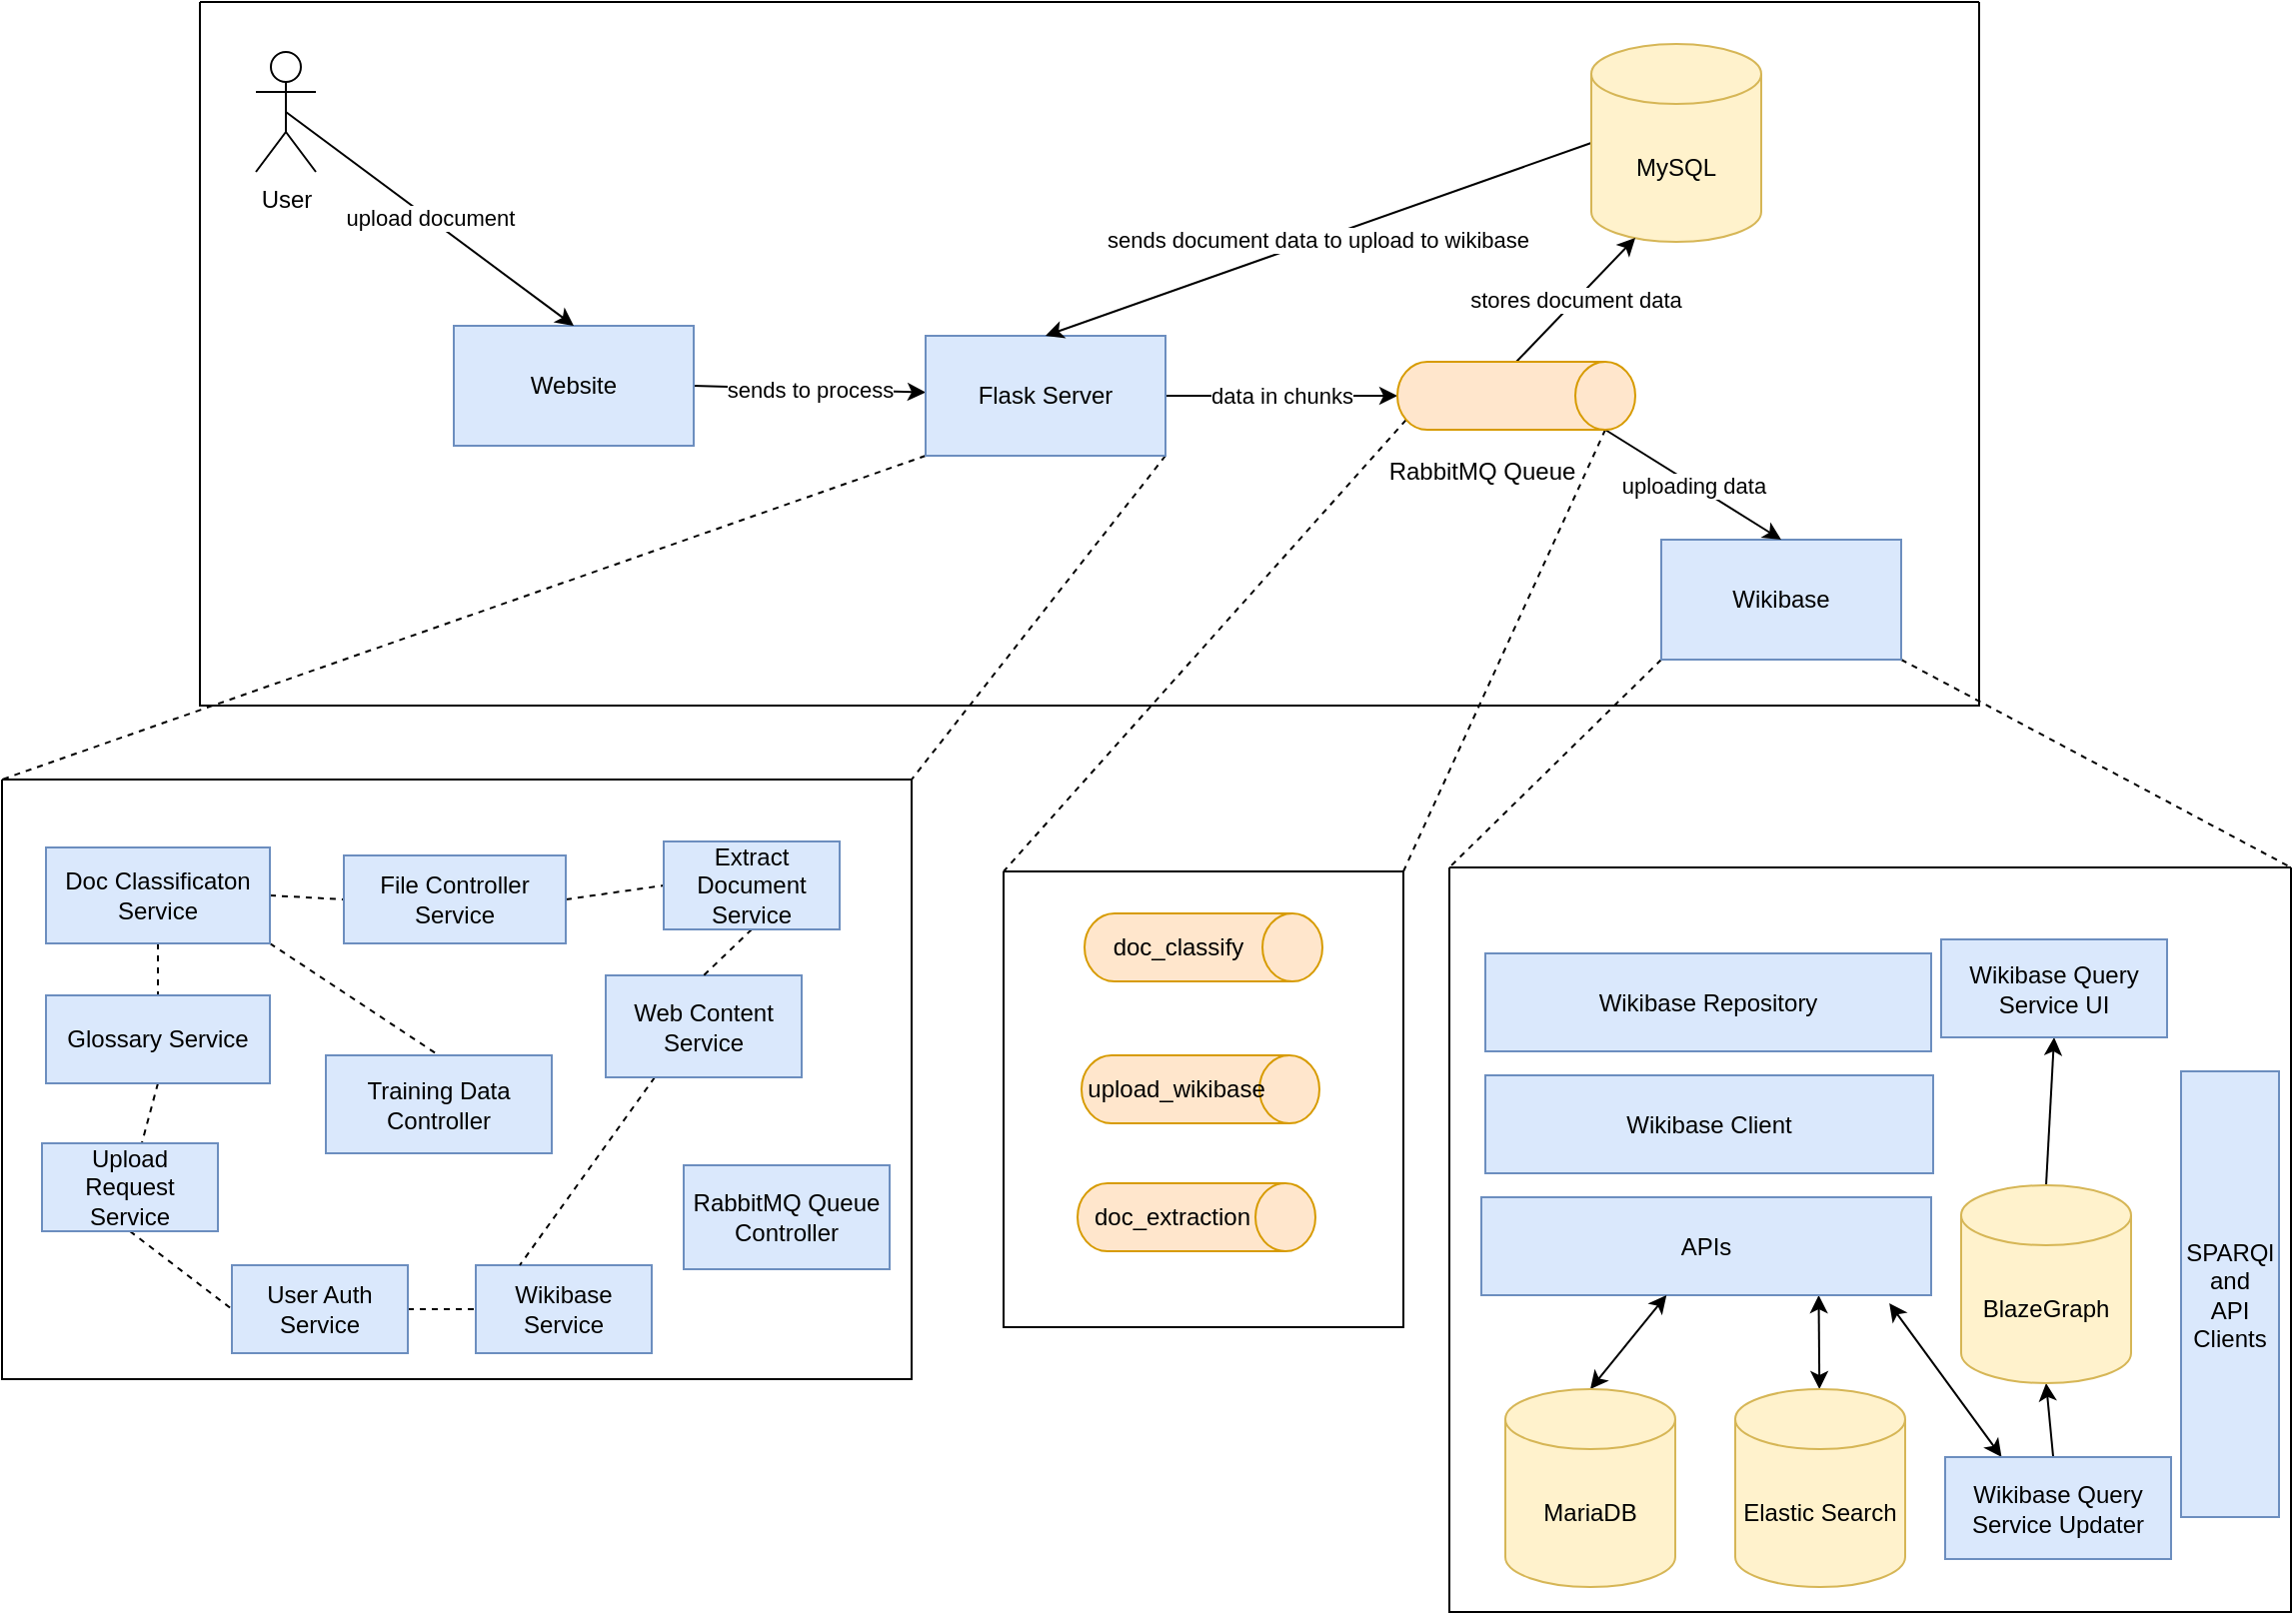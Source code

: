 <mxfile version="20.0.4" type="github">
  <diagram id="mi46XuBP067MI78u7ueu" name="Page-1">
    <mxGraphModel dx="1422" dy="793" grid="0" gridSize="10" guides="1" tooltips="1" connect="1" arrows="1" fold="1" page="1" pageScale="1" pageWidth="1169" pageHeight="1654" math="0" shadow="0">
      <root>
        <mxCell id="0" />
        <mxCell id="1" parent="0" />
        <mxCell id="1isT-Oo_DPWGHDvNr50Y-25" value="sends to process" style="edgeStyle=none;rounded=0;orthogonalLoop=1;jettySize=auto;html=1;exitX=1;exitY=0.5;exitDx=0;exitDy=0;" edge="1" parent="1" source="1isT-Oo_DPWGHDvNr50Y-12" target="1isT-Oo_DPWGHDvNr50Y-13">
          <mxGeometry relative="1" as="geometry" />
        </mxCell>
        <mxCell id="1isT-Oo_DPWGHDvNr50Y-26" value="data in chunks" style="edgeStyle=none;rounded=0;orthogonalLoop=1;jettySize=auto;html=1;exitX=1;exitY=0.5;exitDx=0;exitDy=0;" edge="1" parent="1" source="1isT-Oo_DPWGHDvNr50Y-13" target="1isT-Oo_DPWGHDvNr50Y-19">
          <mxGeometry relative="1" as="geometry" />
        </mxCell>
        <mxCell id="1isT-Oo_DPWGHDvNr50Y-35" style="edgeStyle=none;rounded=0;orthogonalLoop=1;jettySize=auto;html=1;exitX=0;exitY=1;exitDx=0;exitDy=0;entryX=0;entryY=0;entryDx=0;entryDy=0;endArrow=none;endFill=0;dashed=1;" edge="1" parent="1" source="1isT-Oo_DPWGHDvNr50Y-13" target="1isT-Oo_DPWGHDvNr50Y-34">
          <mxGeometry relative="1" as="geometry" />
        </mxCell>
        <mxCell id="1isT-Oo_DPWGHDvNr50Y-36" style="edgeStyle=none;rounded=0;orthogonalLoop=1;jettySize=auto;html=1;exitX=1;exitY=1;exitDx=0;exitDy=0;entryX=1;entryY=0;entryDx=0;entryDy=0;dashed=1;endArrow=none;endFill=0;" edge="1" parent="1" source="1isT-Oo_DPWGHDvNr50Y-13" target="1isT-Oo_DPWGHDvNr50Y-34">
          <mxGeometry relative="1" as="geometry" />
        </mxCell>
        <mxCell id="1isT-Oo_DPWGHDvNr50Y-13" value="Flask Server" style="rounded=0;whiteSpace=wrap;html=1;fillColor=#dae8fc;strokeColor=#6c8ebf;" vertex="1" parent="1">
          <mxGeometry x="471" y="189" width="120" height="60" as="geometry" />
        </mxCell>
        <mxCell id="1isT-Oo_DPWGHDvNr50Y-38" style="edgeStyle=none;rounded=0;orthogonalLoop=1;jettySize=auto;html=1;exitX=0;exitY=1;exitDx=0;exitDy=0;entryX=0;entryY=0;entryDx=0;entryDy=0;dashed=1;endArrow=none;endFill=0;" edge="1" parent="1" source="1isT-Oo_DPWGHDvNr50Y-16" target="1isT-Oo_DPWGHDvNr50Y-37">
          <mxGeometry relative="1" as="geometry" />
        </mxCell>
        <mxCell id="1isT-Oo_DPWGHDvNr50Y-39" style="edgeStyle=none;rounded=0;orthogonalLoop=1;jettySize=auto;html=1;exitX=1;exitY=1;exitDx=0;exitDy=0;entryX=1;entryY=0;entryDx=0;entryDy=0;dashed=1;endArrow=none;endFill=0;" edge="1" parent="1" source="1isT-Oo_DPWGHDvNr50Y-16" target="1isT-Oo_DPWGHDvNr50Y-37">
          <mxGeometry relative="1" as="geometry" />
        </mxCell>
        <mxCell id="1isT-Oo_DPWGHDvNr50Y-16" value="Wikibase" style="rounded=0;whiteSpace=wrap;html=1;fillColor=#dae8fc;strokeColor=#6c8ebf;" vertex="1" parent="1">
          <mxGeometry x="839" y="291" width="120" height="60" as="geometry" />
        </mxCell>
        <mxCell id="1isT-Oo_DPWGHDvNr50Y-28" value="sends document data to upload to wikibase" style="edgeStyle=none;rounded=0;orthogonalLoop=1;jettySize=auto;html=1;exitX=0;exitY=0.5;exitDx=0;exitDy=0;exitPerimeter=0;entryX=0.5;entryY=0;entryDx=0;entryDy=0;" edge="1" parent="1" source="1isT-Oo_DPWGHDvNr50Y-17" target="1isT-Oo_DPWGHDvNr50Y-13">
          <mxGeometry relative="1" as="geometry" />
        </mxCell>
        <mxCell id="1isT-Oo_DPWGHDvNr50Y-17" value="MySQL " style="shape=cylinder3;whiteSpace=wrap;html=1;boundedLbl=1;backgroundOutline=1;size=15;fillColor=#fff2cc;strokeColor=#d6b656;" vertex="1" parent="1">
          <mxGeometry x="804" y="43" width="85" height="99" as="geometry" />
        </mxCell>
        <mxCell id="1isT-Oo_DPWGHDvNr50Y-27" value="stores document data" style="edgeStyle=none;rounded=0;orthogonalLoop=1;jettySize=auto;html=1;exitX=0;exitY=0.5;exitDx=0;exitDy=0;exitPerimeter=0;entryX=0.259;entryY=0.98;entryDx=0;entryDy=0;entryPerimeter=0;" edge="1" parent="1" source="1isT-Oo_DPWGHDvNr50Y-19" target="1isT-Oo_DPWGHDvNr50Y-17">
          <mxGeometry relative="1" as="geometry" />
        </mxCell>
        <mxCell id="1isT-Oo_DPWGHDvNr50Y-29" value="uploading data" style="edgeStyle=none;rounded=0;orthogonalLoop=1;jettySize=auto;html=1;exitX=1;exitY=0;exitDx=0;exitDy=15;exitPerimeter=0;entryX=0.5;entryY=0;entryDx=0;entryDy=0;" edge="1" parent="1" source="1isT-Oo_DPWGHDvNr50Y-19" target="1isT-Oo_DPWGHDvNr50Y-16">
          <mxGeometry relative="1" as="geometry" />
        </mxCell>
        <mxCell id="1isT-Oo_DPWGHDvNr50Y-82" style="edgeStyle=none;rounded=0;orthogonalLoop=1;jettySize=auto;html=1;exitX=0.855;exitY=1;exitDx=0;exitDy=-4.35;exitPerimeter=0;entryX=0;entryY=0;entryDx=0;entryDy=0;dashed=1;startArrow=none;startFill=0;endArrow=none;endFill=0;" edge="1" parent="1" source="1isT-Oo_DPWGHDvNr50Y-19" target="1isT-Oo_DPWGHDvNr50Y-81">
          <mxGeometry relative="1" as="geometry" />
        </mxCell>
        <mxCell id="1isT-Oo_DPWGHDvNr50Y-83" style="edgeStyle=none;rounded=0;orthogonalLoop=1;jettySize=auto;html=1;exitX=1;exitY=0;exitDx=0;exitDy=15;exitPerimeter=0;entryX=1;entryY=0;entryDx=0;entryDy=0;dashed=1;startArrow=none;startFill=0;endArrow=none;endFill=0;" edge="1" parent="1" source="1isT-Oo_DPWGHDvNr50Y-19" target="1isT-Oo_DPWGHDvNr50Y-81">
          <mxGeometry relative="1" as="geometry" />
        </mxCell>
        <mxCell id="1isT-Oo_DPWGHDvNr50Y-19" value="" style="shape=cylinder3;whiteSpace=wrap;html=1;boundedLbl=1;backgroundOutline=1;size=15;direction=south;fillColor=#ffe6cc;strokeColor=#d79b00;" vertex="1" parent="1">
          <mxGeometry x="707" y="202" width="119" height="34" as="geometry" />
        </mxCell>
        <mxCell id="1isT-Oo_DPWGHDvNr50Y-20" value="RabbitMQ Queue" style="text;html=1;align=center;verticalAlign=middle;resizable=0;points=[];autosize=1;strokeColor=none;fillColor=none;" vertex="1" parent="1">
          <mxGeometry x="693" y="244" width="111" height="26" as="geometry" />
        </mxCell>
        <mxCell id="1isT-Oo_DPWGHDvNr50Y-31" value="" style="swimlane;startSize=0;" vertex="1" parent="1">
          <mxGeometry x="108" y="22" width="890" height="352" as="geometry" />
        </mxCell>
        <mxCell id="1isT-Oo_DPWGHDvNr50Y-9" value="User" style="shape=umlActor;verticalLabelPosition=bottom;verticalAlign=top;html=1;outlineConnect=0;" vertex="1" parent="1isT-Oo_DPWGHDvNr50Y-31">
          <mxGeometry x="28" y="25" width="30" height="60" as="geometry" />
        </mxCell>
        <mxCell id="1isT-Oo_DPWGHDvNr50Y-12" value="Website" style="rounded=0;whiteSpace=wrap;html=1;fillColor=#dae8fc;strokeColor=#6c8ebf;" vertex="1" parent="1isT-Oo_DPWGHDvNr50Y-31">
          <mxGeometry x="127" y="162" width="120" height="60" as="geometry" />
        </mxCell>
        <mxCell id="1isT-Oo_DPWGHDvNr50Y-24" value="upload document" style="edgeStyle=none;rounded=0;orthogonalLoop=1;jettySize=auto;html=1;exitX=0.5;exitY=0.5;exitDx=0;exitDy=0;exitPerimeter=0;entryX=0.5;entryY=0;entryDx=0;entryDy=0;" edge="1" parent="1isT-Oo_DPWGHDvNr50Y-31" source="1isT-Oo_DPWGHDvNr50Y-9" target="1isT-Oo_DPWGHDvNr50Y-12">
          <mxGeometry relative="1" as="geometry" />
        </mxCell>
        <mxCell id="1isT-Oo_DPWGHDvNr50Y-34" value="" style="swimlane;startSize=0;" vertex="1" parent="1">
          <mxGeometry x="9" y="411" width="455" height="300" as="geometry" />
        </mxCell>
        <mxCell id="1isT-Oo_DPWGHDvNr50Y-69" style="edgeStyle=none;rounded=0;orthogonalLoop=1;jettySize=auto;html=1;exitX=1;exitY=0.5;exitDx=0;exitDy=0;entryX=0;entryY=0.5;entryDx=0;entryDy=0;dashed=1;startArrow=none;startFill=0;endArrow=none;endFill=0;" edge="1" parent="1isT-Oo_DPWGHDvNr50Y-34" source="1isT-Oo_DPWGHDvNr50Y-41" target="1isT-Oo_DPWGHDvNr50Y-42">
          <mxGeometry relative="1" as="geometry" />
        </mxCell>
        <mxCell id="1isT-Oo_DPWGHDvNr50Y-74" style="edgeStyle=none;rounded=0;orthogonalLoop=1;jettySize=auto;html=1;exitX=0.5;exitY=1;exitDx=0;exitDy=0;entryX=0.5;entryY=0;entryDx=0;entryDy=0;dashed=1;startArrow=none;startFill=0;endArrow=none;endFill=0;" edge="1" parent="1isT-Oo_DPWGHDvNr50Y-34" source="1isT-Oo_DPWGHDvNr50Y-41" target="1isT-Oo_DPWGHDvNr50Y-43">
          <mxGeometry relative="1" as="geometry" />
        </mxCell>
        <mxCell id="1isT-Oo_DPWGHDvNr50Y-80" style="edgeStyle=none;rounded=0;orthogonalLoop=1;jettySize=auto;html=1;exitX=1;exitY=1;exitDx=0;exitDy=0;entryX=0.5;entryY=0;entryDx=0;entryDy=0;dashed=1;startArrow=none;startFill=0;endArrow=none;endFill=0;" edge="1" parent="1isT-Oo_DPWGHDvNr50Y-34" source="1isT-Oo_DPWGHDvNr50Y-41" target="1isT-Oo_DPWGHDvNr50Y-44">
          <mxGeometry relative="1" as="geometry" />
        </mxCell>
        <mxCell id="1isT-Oo_DPWGHDvNr50Y-41" value="Doc Classificaton Service" style="rounded=0;whiteSpace=wrap;html=1;fillColor=#dae8fc;strokeColor=#6c8ebf;" vertex="1" parent="1isT-Oo_DPWGHDvNr50Y-34">
          <mxGeometry x="22" y="34" width="112" height="48" as="geometry" />
        </mxCell>
        <mxCell id="1isT-Oo_DPWGHDvNr50Y-70" style="edgeStyle=none;rounded=0;orthogonalLoop=1;jettySize=auto;html=1;exitX=1;exitY=0.5;exitDx=0;exitDy=0;entryX=0;entryY=0.5;entryDx=0;entryDy=0;dashed=1;startArrow=none;startFill=0;endArrow=none;endFill=0;" edge="1" parent="1isT-Oo_DPWGHDvNr50Y-34" source="1isT-Oo_DPWGHDvNr50Y-42" target="1isT-Oo_DPWGHDvNr50Y-49">
          <mxGeometry relative="1" as="geometry" />
        </mxCell>
        <mxCell id="1isT-Oo_DPWGHDvNr50Y-42" value="File Controller Service" style="rounded=0;whiteSpace=wrap;html=1;fillColor=#dae8fc;strokeColor=#6c8ebf;" vertex="1" parent="1isT-Oo_DPWGHDvNr50Y-34">
          <mxGeometry x="171" y="38" width="111" height="44" as="geometry" />
        </mxCell>
        <mxCell id="1isT-Oo_DPWGHDvNr50Y-75" style="edgeStyle=none;rounded=0;orthogonalLoop=1;jettySize=auto;html=1;exitX=0.5;exitY=1;exitDx=0;exitDy=0;dashed=1;startArrow=none;startFill=0;endArrow=none;endFill=0;" edge="1" parent="1isT-Oo_DPWGHDvNr50Y-34" source="1isT-Oo_DPWGHDvNr50Y-43" target="1isT-Oo_DPWGHDvNr50Y-45">
          <mxGeometry relative="1" as="geometry" />
        </mxCell>
        <mxCell id="1isT-Oo_DPWGHDvNr50Y-43" value="Glossary Service" style="rounded=0;whiteSpace=wrap;html=1;fillColor=#dae8fc;strokeColor=#6c8ebf;" vertex="1" parent="1isT-Oo_DPWGHDvNr50Y-34">
          <mxGeometry x="22" y="108" width="112" height="44" as="geometry" />
        </mxCell>
        <mxCell id="1isT-Oo_DPWGHDvNr50Y-44" value="Training Data Controller" style="rounded=0;whiteSpace=wrap;html=1;fillColor=#dae8fc;strokeColor=#6c8ebf;" vertex="1" parent="1isT-Oo_DPWGHDvNr50Y-34">
          <mxGeometry x="162" y="138" width="113" height="49" as="geometry" />
        </mxCell>
        <mxCell id="1isT-Oo_DPWGHDvNr50Y-76" style="edgeStyle=none;rounded=0;orthogonalLoop=1;jettySize=auto;html=1;exitX=0.5;exitY=1;exitDx=0;exitDy=0;entryX=0;entryY=0.5;entryDx=0;entryDy=0;dashed=1;startArrow=none;startFill=0;endArrow=none;endFill=0;" edge="1" parent="1isT-Oo_DPWGHDvNr50Y-34" source="1isT-Oo_DPWGHDvNr50Y-45" target="1isT-Oo_DPWGHDvNr50Y-46">
          <mxGeometry relative="1" as="geometry" />
        </mxCell>
        <mxCell id="1isT-Oo_DPWGHDvNr50Y-45" value="&lt;div&gt;Upload Request&lt;/div&gt;&lt;div&gt;Service&lt;br&gt;&lt;/div&gt;" style="rounded=0;whiteSpace=wrap;html=1;fillColor=#dae8fc;strokeColor=#6c8ebf;" vertex="1" parent="1isT-Oo_DPWGHDvNr50Y-34">
          <mxGeometry x="20" y="182" width="88" height="44" as="geometry" />
        </mxCell>
        <mxCell id="1isT-Oo_DPWGHDvNr50Y-77" style="edgeStyle=none;rounded=0;orthogonalLoop=1;jettySize=auto;html=1;exitX=1;exitY=0.5;exitDx=0;exitDy=0;dashed=1;startArrow=none;startFill=0;endArrow=none;endFill=0;" edge="1" parent="1isT-Oo_DPWGHDvNr50Y-34" source="1isT-Oo_DPWGHDvNr50Y-46" target="1isT-Oo_DPWGHDvNr50Y-47">
          <mxGeometry relative="1" as="geometry" />
        </mxCell>
        <mxCell id="1isT-Oo_DPWGHDvNr50Y-46" value="User Auth Service" style="rounded=0;whiteSpace=wrap;html=1;fillColor=#dae8fc;strokeColor=#6c8ebf;" vertex="1" parent="1isT-Oo_DPWGHDvNr50Y-34">
          <mxGeometry x="115" y="243" width="88" height="44" as="geometry" />
        </mxCell>
        <mxCell id="1isT-Oo_DPWGHDvNr50Y-47" value="Wikibase Service" style="rounded=0;whiteSpace=wrap;html=1;fillColor=#dae8fc;strokeColor=#6c8ebf;" vertex="1" parent="1isT-Oo_DPWGHDvNr50Y-34">
          <mxGeometry x="237" y="243" width="88" height="44" as="geometry" />
        </mxCell>
        <mxCell id="1isT-Oo_DPWGHDvNr50Y-90" style="edgeStyle=none;rounded=0;orthogonalLoop=1;jettySize=auto;html=1;exitX=0.25;exitY=1;exitDx=0;exitDy=0;entryX=0.25;entryY=0;entryDx=0;entryDy=0;dashed=1;startArrow=none;startFill=0;endArrow=none;endFill=0;" edge="1" parent="1isT-Oo_DPWGHDvNr50Y-34" source="1isT-Oo_DPWGHDvNr50Y-48" target="1isT-Oo_DPWGHDvNr50Y-47">
          <mxGeometry relative="1" as="geometry" />
        </mxCell>
        <mxCell id="1isT-Oo_DPWGHDvNr50Y-48" value="Web Content Service" style="rounded=0;whiteSpace=wrap;html=1;fillColor=#dae8fc;strokeColor=#6c8ebf;" vertex="1" parent="1isT-Oo_DPWGHDvNr50Y-34">
          <mxGeometry x="302" y="98" width="98" height="51" as="geometry" />
        </mxCell>
        <mxCell id="1isT-Oo_DPWGHDvNr50Y-71" style="edgeStyle=none;rounded=0;orthogonalLoop=1;jettySize=auto;html=1;exitX=0.5;exitY=1;exitDx=0;exitDy=0;entryX=0.5;entryY=0;entryDx=0;entryDy=0;dashed=1;startArrow=none;startFill=0;endArrow=none;endFill=0;" edge="1" parent="1isT-Oo_DPWGHDvNr50Y-34" source="1isT-Oo_DPWGHDvNr50Y-49" target="1isT-Oo_DPWGHDvNr50Y-48">
          <mxGeometry relative="1" as="geometry" />
        </mxCell>
        <mxCell id="1isT-Oo_DPWGHDvNr50Y-49" value="Extract Document Service" style="rounded=0;whiteSpace=wrap;html=1;fillColor=#dae8fc;strokeColor=#6c8ebf;" vertex="1" parent="1isT-Oo_DPWGHDvNr50Y-34">
          <mxGeometry x="331" y="31" width="88" height="44" as="geometry" />
        </mxCell>
        <mxCell id="1isT-Oo_DPWGHDvNr50Y-50" style="edgeStyle=none;rounded=0;orthogonalLoop=1;jettySize=auto;html=1;exitX=0.5;exitY=1;exitDx=0;exitDy=0;dashed=1;endArrow=none;endFill=0;" edge="1" parent="1isT-Oo_DPWGHDvNr50Y-34" source="1isT-Oo_DPWGHDvNr50Y-46" target="1isT-Oo_DPWGHDvNr50Y-46">
          <mxGeometry relative="1" as="geometry" />
        </mxCell>
        <mxCell id="1isT-Oo_DPWGHDvNr50Y-91" value="RabbitMQ Queue Controller" style="rounded=0;whiteSpace=wrap;html=1;fillColor=#dae8fc;strokeColor=#6c8ebf;" vertex="1" parent="1isT-Oo_DPWGHDvNr50Y-34">
          <mxGeometry x="341" y="193" width="103" height="52" as="geometry" />
        </mxCell>
        <mxCell id="1isT-Oo_DPWGHDvNr50Y-37" value="" style="swimlane;startSize=0;" vertex="1" parent="1">
          <mxGeometry x="733" y="455" width="421" height="372.5" as="geometry" />
        </mxCell>
        <mxCell id="1isT-Oo_DPWGHDvNr50Y-92" value="Wikibase Repository" style="rounded=0;whiteSpace=wrap;html=1;fillColor=#dae8fc;strokeColor=#6c8ebf;" vertex="1" parent="1isT-Oo_DPWGHDvNr50Y-37">
          <mxGeometry x="18" y="43" width="223" height="49" as="geometry" />
        </mxCell>
        <mxCell id="1isT-Oo_DPWGHDvNr50Y-93" value="Wikibase Client" style="rounded=0;whiteSpace=wrap;html=1;fillColor=#dae8fc;strokeColor=#6c8ebf;" vertex="1" parent="1isT-Oo_DPWGHDvNr50Y-37">
          <mxGeometry x="18" y="104" width="224" height="49" as="geometry" />
        </mxCell>
        <mxCell id="1isT-Oo_DPWGHDvNr50Y-98" style="edgeStyle=none;rounded=0;orthogonalLoop=1;jettySize=auto;html=1;exitX=0.75;exitY=1;exitDx=0;exitDy=0;startArrow=classic;startFill=1;endArrow=classic;endFill=1;" edge="1" parent="1isT-Oo_DPWGHDvNr50Y-37" source="1isT-Oo_DPWGHDvNr50Y-94" target="1isT-Oo_DPWGHDvNr50Y-96">
          <mxGeometry relative="1" as="geometry" />
        </mxCell>
        <mxCell id="1isT-Oo_DPWGHDvNr50Y-94" value="APIs" style="rounded=0;whiteSpace=wrap;html=1;fillColor=#dae8fc;strokeColor=#6c8ebf;" vertex="1" parent="1isT-Oo_DPWGHDvNr50Y-37">
          <mxGeometry x="16" y="165" width="225" height="49" as="geometry" />
        </mxCell>
        <mxCell id="1isT-Oo_DPWGHDvNr50Y-97" style="edgeStyle=none;rounded=0;orthogonalLoop=1;jettySize=auto;html=1;exitX=0.5;exitY=0;exitDx=0;exitDy=0;exitPerimeter=0;startArrow=classic;startFill=1;endArrow=classic;endFill=1;" edge="1" parent="1isT-Oo_DPWGHDvNr50Y-37" source="1isT-Oo_DPWGHDvNr50Y-95" target="1isT-Oo_DPWGHDvNr50Y-94">
          <mxGeometry relative="1" as="geometry" />
        </mxCell>
        <mxCell id="1isT-Oo_DPWGHDvNr50Y-95" value="MariaDB" style="shape=cylinder3;whiteSpace=wrap;html=1;boundedLbl=1;backgroundOutline=1;size=15;fillColor=#fff2cc;strokeColor=#d6b656;" vertex="1" parent="1isT-Oo_DPWGHDvNr50Y-37">
          <mxGeometry x="28" y="261" width="85" height="99" as="geometry" />
        </mxCell>
        <mxCell id="1isT-Oo_DPWGHDvNr50Y-96" value="Elastic Search" style="shape=cylinder3;whiteSpace=wrap;html=1;boundedLbl=1;backgroundOutline=1;size=15;fillColor=#fff2cc;strokeColor=#d6b656;" vertex="1" parent="1isT-Oo_DPWGHDvNr50Y-37">
          <mxGeometry x="143" y="261" width="85" height="99" as="geometry" />
        </mxCell>
        <mxCell id="1isT-Oo_DPWGHDvNr50Y-106" style="edgeStyle=none;rounded=0;orthogonalLoop=1;jettySize=auto;html=1;exitX=0.25;exitY=0;exitDx=0;exitDy=0;entryX=0.907;entryY=1.082;entryDx=0;entryDy=0;entryPerimeter=0;startArrow=classic;startFill=1;endArrow=classic;endFill=1;" edge="1" parent="1isT-Oo_DPWGHDvNr50Y-37" source="1isT-Oo_DPWGHDvNr50Y-100" target="1isT-Oo_DPWGHDvNr50Y-94">
          <mxGeometry relative="1" as="geometry" />
        </mxCell>
        <mxCell id="1isT-Oo_DPWGHDvNr50Y-107" style="edgeStyle=none;rounded=0;orthogonalLoop=1;jettySize=auto;html=1;entryX=0.5;entryY=1;entryDx=0;entryDy=0;entryPerimeter=0;startArrow=none;startFill=0;endArrow=classic;endFill=1;" edge="1" parent="1isT-Oo_DPWGHDvNr50Y-37" source="1isT-Oo_DPWGHDvNr50Y-100" target="1isT-Oo_DPWGHDvNr50Y-101">
          <mxGeometry relative="1" as="geometry" />
        </mxCell>
        <mxCell id="1isT-Oo_DPWGHDvNr50Y-100" value="Wikibase Query Service Updater" style="rounded=0;whiteSpace=wrap;html=1;fillColor=#dae8fc;strokeColor=#6c8ebf;" vertex="1" parent="1isT-Oo_DPWGHDvNr50Y-37">
          <mxGeometry x="248" y="295" width="113" height="51" as="geometry" />
        </mxCell>
        <mxCell id="1isT-Oo_DPWGHDvNr50Y-108" style="edgeStyle=none;rounded=0;orthogonalLoop=1;jettySize=auto;html=1;exitX=0.5;exitY=0;exitDx=0;exitDy=0;exitPerimeter=0;entryX=0.5;entryY=1;entryDx=0;entryDy=0;startArrow=none;startFill=0;endArrow=classic;endFill=1;" edge="1" parent="1isT-Oo_DPWGHDvNr50Y-37" source="1isT-Oo_DPWGHDvNr50Y-101" target="1isT-Oo_DPWGHDvNr50Y-102">
          <mxGeometry relative="1" as="geometry" />
        </mxCell>
        <mxCell id="1isT-Oo_DPWGHDvNr50Y-101" value="BlazeGraph" style="shape=cylinder3;whiteSpace=wrap;html=1;boundedLbl=1;backgroundOutline=1;size=15;fillColor=#fff2cc;strokeColor=#d6b656;" vertex="1" parent="1isT-Oo_DPWGHDvNr50Y-37">
          <mxGeometry x="256" y="159" width="85" height="99" as="geometry" />
        </mxCell>
        <mxCell id="1isT-Oo_DPWGHDvNr50Y-102" value="Wikibase Query Service UI" style="rounded=0;whiteSpace=wrap;html=1;fillColor=#dae8fc;strokeColor=#6c8ebf;" vertex="1" parent="1isT-Oo_DPWGHDvNr50Y-37">
          <mxGeometry x="246" y="36" width="113" height="49" as="geometry" />
        </mxCell>
        <mxCell id="1isT-Oo_DPWGHDvNr50Y-109" value="&lt;div&gt;SPARQl &lt;br&gt;&lt;/div&gt;&lt;div&gt;and &lt;br&gt;&lt;/div&gt;&lt;div&gt;API&lt;/div&gt;&lt;div&gt;Clients&lt;br&gt;&lt;/div&gt;" style="rounded=0;whiteSpace=wrap;html=1;fillColor=#dae8fc;strokeColor=#6c8ebf;direction=south;" vertex="1" parent="1isT-Oo_DPWGHDvNr50Y-37">
          <mxGeometry x="366" y="102" width="49" height="223" as="geometry" />
        </mxCell>
        <mxCell id="1isT-Oo_DPWGHDvNr50Y-81" value="" style="swimlane;startSize=0;" vertex="1" parent="1">
          <mxGeometry x="510" y="457" width="200" height="228" as="geometry" />
        </mxCell>
        <mxCell id="1isT-Oo_DPWGHDvNr50Y-84" value="doc_classify" style="shape=cylinder3;whiteSpace=wrap;html=1;boundedLbl=1;backgroundOutline=1;size=15;direction=south;fillColor=#ffe6cc;strokeColor=#d79b00;" vertex="1" parent="1isT-Oo_DPWGHDvNr50Y-81">
          <mxGeometry x="40.5" y="21" width="119" height="34" as="geometry" />
        </mxCell>
        <mxCell id="1isT-Oo_DPWGHDvNr50Y-85" value="upload_wikibase" style="shape=cylinder3;whiteSpace=wrap;html=1;boundedLbl=1;backgroundOutline=1;size=15;direction=south;fillColor=#ffe6cc;strokeColor=#d79b00;" vertex="1" parent="1isT-Oo_DPWGHDvNr50Y-81">
          <mxGeometry x="39" y="92" width="119" height="34" as="geometry" />
        </mxCell>
        <mxCell id="1isT-Oo_DPWGHDvNr50Y-86" value="doc_extraction" style="shape=cylinder3;whiteSpace=wrap;html=1;boundedLbl=1;backgroundOutline=1;size=15;direction=south;fillColor=#ffe6cc;strokeColor=#d79b00;" vertex="1" parent="1isT-Oo_DPWGHDvNr50Y-81">
          <mxGeometry x="37" y="156" width="119" height="34" as="geometry" />
        </mxCell>
      </root>
    </mxGraphModel>
  </diagram>
</mxfile>

